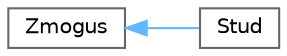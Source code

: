 digraph "Graphical Class Hierarchy"
{
 // LATEX_PDF_SIZE
  bgcolor="transparent";
  edge [fontname=Helvetica,fontsize=10,labelfontname=Helvetica,labelfontsize=10];
  node [fontname=Helvetica,fontsize=10,shape=box,height=0.2,width=0.4];
  rankdir="LR";
  Node0 [id="Node000000",label="Zmogus",height=0.2,width=0.4,color="grey40", fillcolor="white", style="filled",URL="$class_zmogus.html",tooltip=" "];
  Node0 -> Node1 [id="edge1_Node000000_Node000001",dir="back",color="steelblue1",style="solid",tooltip=" "];
  Node1 [id="Node000001",label="Stud",height=0.2,width=0.4,color="grey40", fillcolor="white", style="filled",URL="$class_stud.html",tooltip=" "];
}
